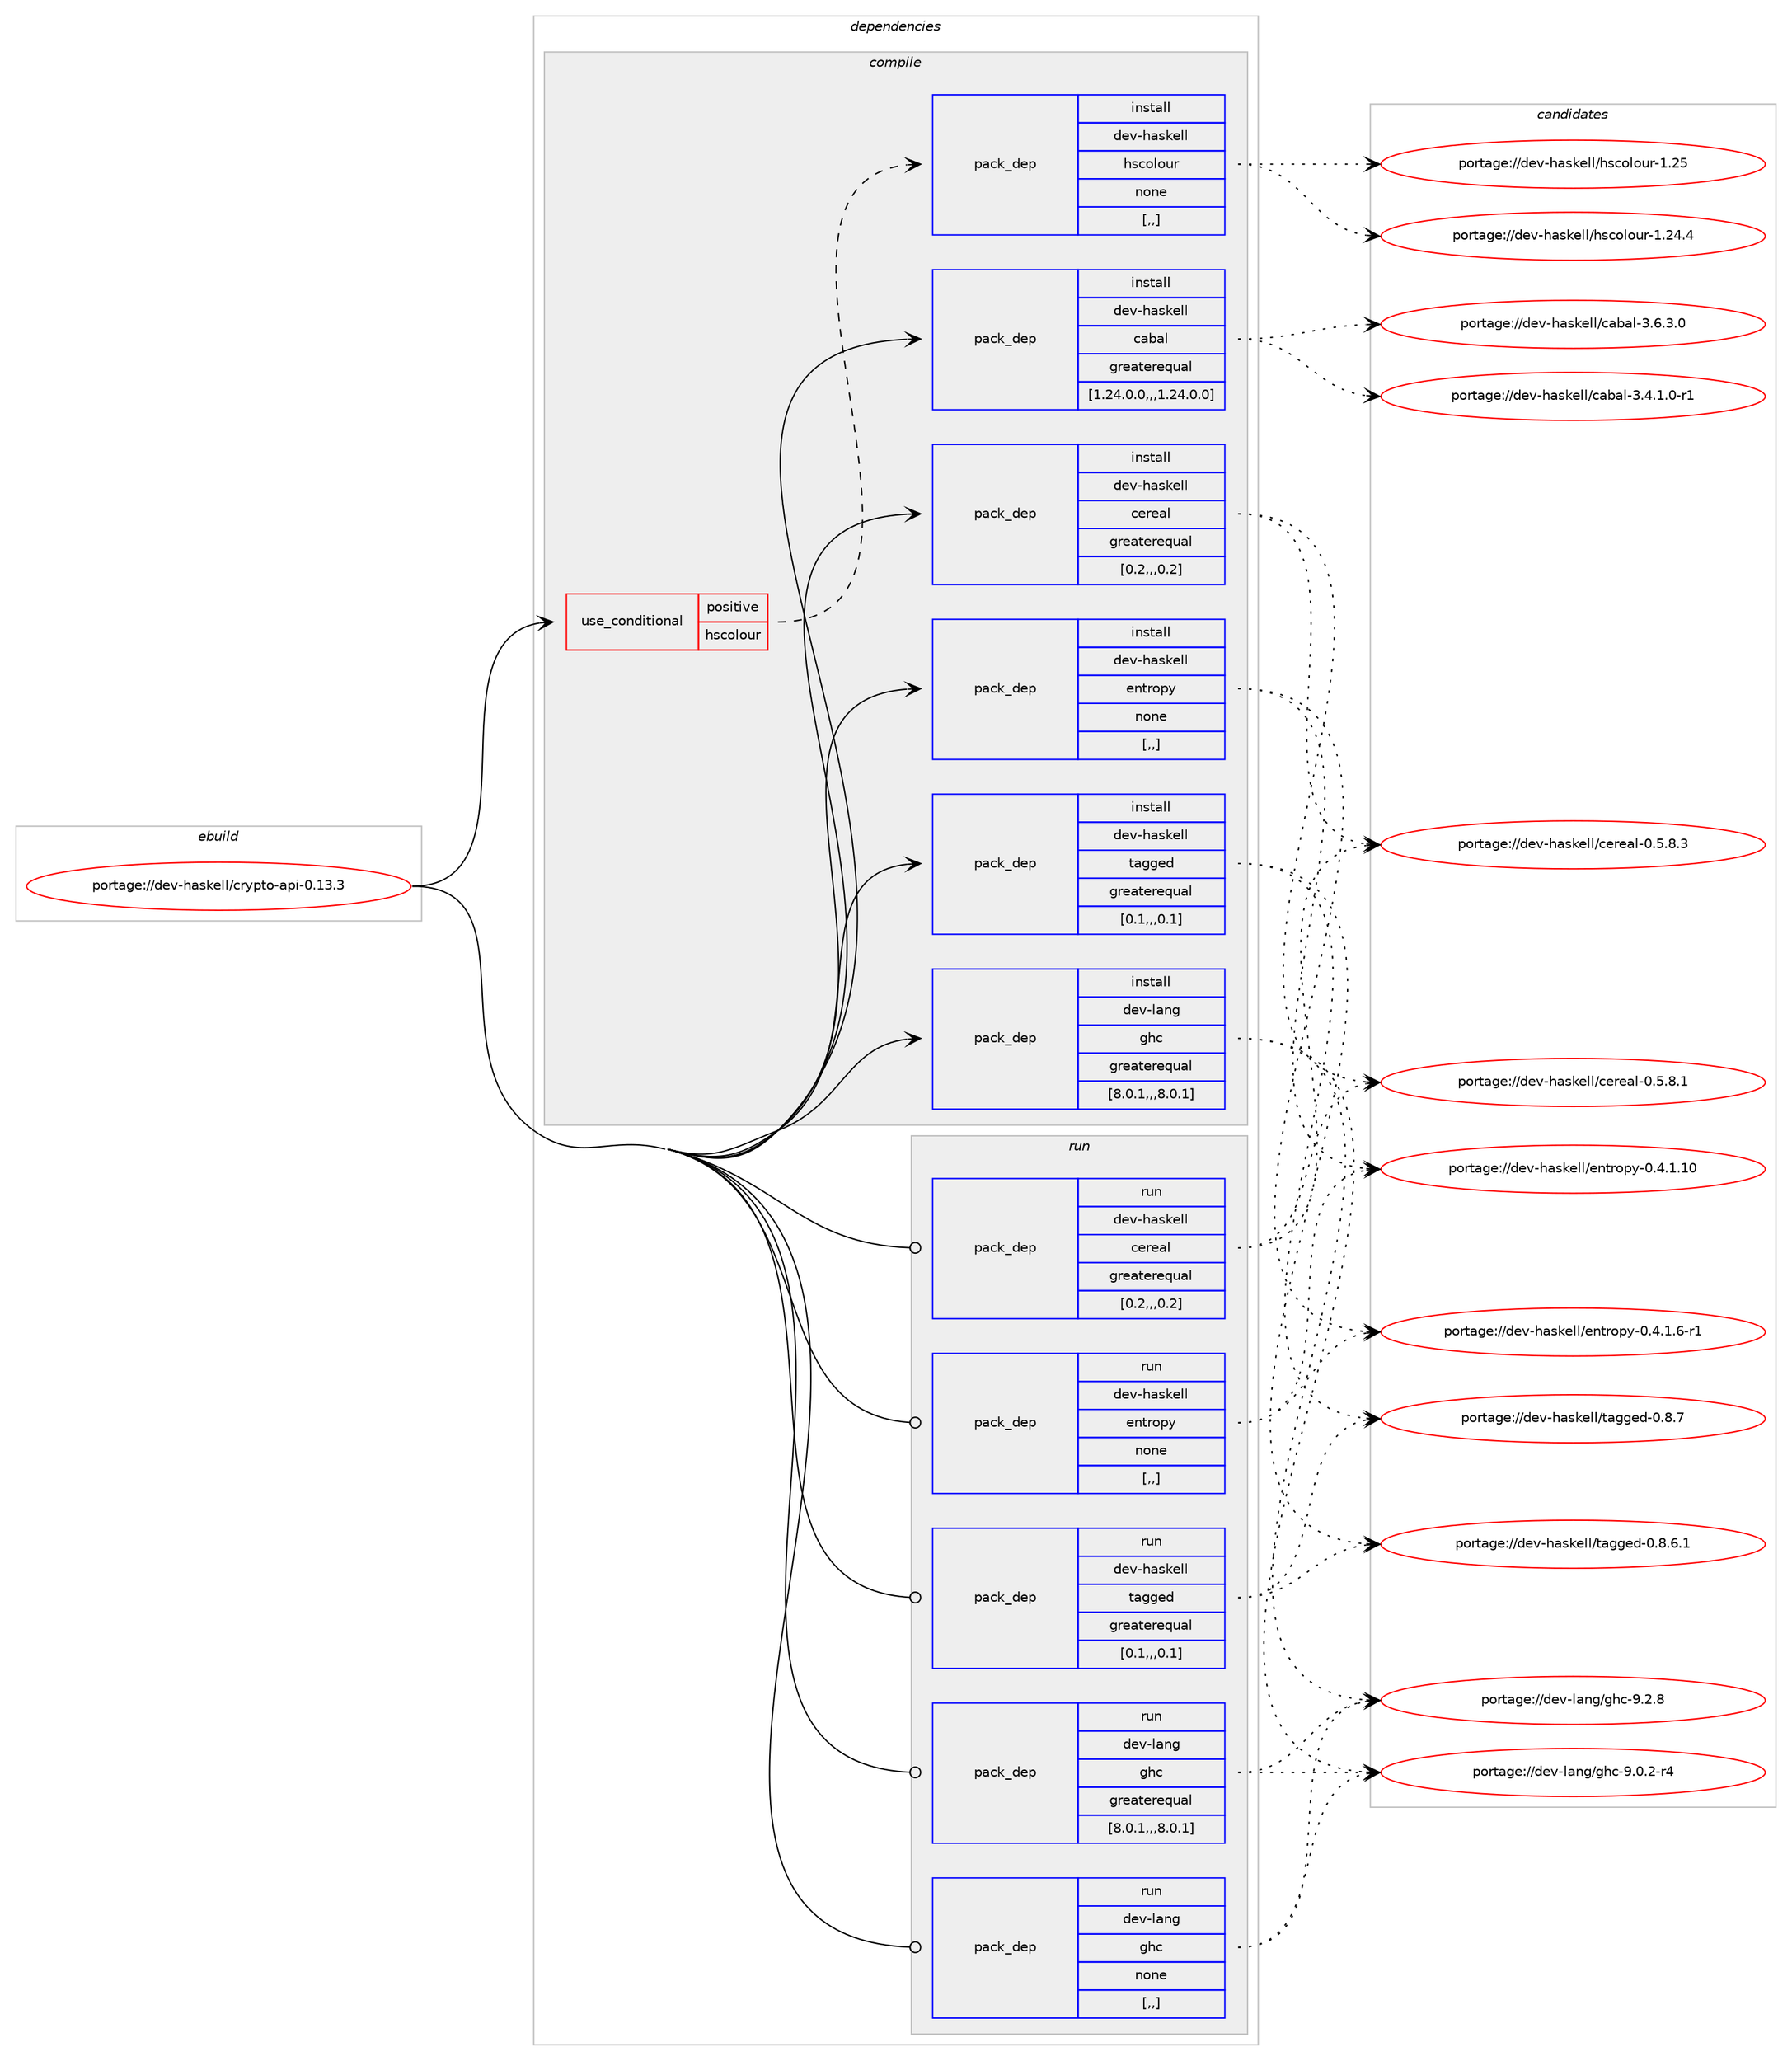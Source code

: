 digraph prolog {

# *************
# Graph options
# *************

newrank=true;
concentrate=true;
compound=true;
graph [rankdir=LR,fontname=Helvetica,fontsize=10,ranksep=1.5];#, ranksep=2.5, nodesep=0.2];
edge  [arrowhead=vee];
node  [fontname=Helvetica,fontsize=10];

# **********
# The ebuild
# **********

subgraph cluster_leftcol {
color=gray;
label=<<i>ebuild</i>>;
id [label="portage://dev-haskell/crypto-api-0.13.3", color=red, width=4, href="../dev-haskell/crypto-api-0.13.3.svg"];
}

# ****************
# The dependencies
# ****************

subgraph cluster_midcol {
color=gray;
label=<<i>dependencies</i>>;
subgraph cluster_compile {
fillcolor="#eeeeee";
style=filled;
label=<<i>compile</i>>;
subgraph cond150427 {
dependency572978 [label=<<TABLE BORDER="0" CELLBORDER="1" CELLSPACING="0" CELLPADDING="4"><TR><TD ROWSPAN="3" CELLPADDING="10">use_conditional</TD></TR><TR><TD>positive</TD></TR><TR><TD>hscolour</TD></TR></TABLE>>, shape=none, color=red];
subgraph pack417983 {
dependency572979 [label=<<TABLE BORDER="0" CELLBORDER="1" CELLSPACING="0" CELLPADDING="4" WIDTH="220"><TR><TD ROWSPAN="6" CELLPADDING="30">pack_dep</TD></TR><TR><TD WIDTH="110">install</TD></TR><TR><TD>dev-haskell</TD></TR><TR><TD>hscolour</TD></TR><TR><TD>none</TD></TR><TR><TD>[,,]</TD></TR></TABLE>>, shape=none, color=blue];
}
dependency572978:e -> dependency572979:w [weight=20,style="dashed",arrowhead="vee"];
}
id:e -> dependency572978:w [weight=20,style="solid",arrowhead="vee"];
subgraph pack417984 {
dependency572980 [label=<<TABLE BORDER="0" CELLBORDER="1" CELLSPACING="0" CELLPADDING="4" WIDTH="220"><TR><TD ROWSPAN="6" CELLPADDING="30">pack_dep</TD></TR><TR><TD WIDTH="110">install</TD></TR><TR><TD>dev-haskell</TD></TR><TR><TD>cabal</TD></TR><TR><TD>greaterequal</TD></TR><TR><TD>[1.24.0.0,,,1.24.0.0]</TD></TR></TABLE>>, shape=none, color=blue];
}
id:e -> dependency572980:w [weight=20,style="solid",arrowhead="vee"];
subgraph pack417985 {
dependency572981 [label=<<TABLE BORDER="0" CELLBORDER="1" CELLSPACING="0" CELLPADDING="4" WIDTH="220"><TR><TD ROWSPAN="6" CELLPADDING="30">pack_dep</TD></TR><TR><TD WIDTH="110">install</TD></TR><TR><TD>dev-haskell</TD></TR><TR><TD>cereal</TD></TR><TR><TD>greaterequal</TD></TR><TR><TD>[0.2,,,0.2]</TD></TR></TABLE>>, shape=none, color=blue];
}
id:e -> dependency572981:w [weight=20,style="solid",arrowhead="vee"];
subgraph pack417986 {
dependency572982 [label=<<TABLE BORDER="0" CELLBORDER="1" CELLSPACING="0" CELLPADDING="4" WIDTH="220"><TR><TD ROWSPAN="6" CELLPADDING="30">pack_dep</TD></TR><TR><TD WIDTH="110">install</TD></TR><TR><TD>dev-haskell</TD></TR><TR><TD>entropy</TD></TR><TR><TD>none</TD></TR><TR><TD>[,,]</TD></TR></TABLE>>, shape=none, color=blue];
}
id:e -> dependency572982:w [weight=20,style="solid",arrowhead="vee"];
subgraph pack417987 {
dependency572983 [label=<<TABLE BORDER="0" CELLBORDER="1" CELLSPACING="0" CELLPADDING="4" WIDTH="220"><TR><TD ROWSPAN="6" CELLPADDING="30">pack_dep</TD></TR><TR><TD WIDTH="110">install</TD></TR><TR><TD>dev-haskell</TD></TR><TR><TD>tagged</TD></TR><TR><TD>greaterequal</TD></TR><TR><TD>[0.1,,,0.1]</TD></TR></TABLE>>, shape=none, color=blue];
}
id:e -> dependency572983:w [weight=20,style="solid",arrowhead="vee"];
subgraph pack417988 {
dependency572984 [label=<<TABLE BORDER="0" CELLBORDER="1" CELLSPACING="0" CELLPADDING="4" WIDTH="220"><TR><TD ROWSPAN="6" CELLPADDING="30">pack_dep</TD></TR><TR><TD WIDTH="110">install</TD></TR><TR><TD>dev-lang</TD></TR><TR><TD>ghc</TD></TR><TR><TD>greaterequal</TD></TR><TR><TD>[8.0.1,,,8.0.1]</TD></TR></TABLE>>, shape=none, color=blue];
}
id:e -> dependency572984:w [weight=20,style="solid",arrowhead="vee"];
}
subgraph cluster_compileandrun {
fillcolor="#eeeeee";
style=filled;
label=<<i>compile and run</i>>;
}
subgraph cluster_run {
fillcolor="#eeeeee";
style=filled;
label=<<i>run</i>>;
subgraph pack417989 {
dependency572985 [label=<<TABLE BORDER="0" CELLBORDER="1" CELLSPACING="0" CELLPADDING="4" WIDTH="220"><TR><TD ROWSPAN="6" CELLPADDING="30">pack_dep</TD></TR><TR><TD WIDTH="110">run</TD></TR><TR><TD>dev-haskell</TD></TR><TR><TD>cereal</TD></TR><TR><TD>greaterequal</TD></TR><TR><TD>[0.2,,,0.2]</TD></TR></TABLE>>, shape=none, color=blue];
}
id:e -> dependency572985:w [weight=20,style="solid",arrowhead="odot"];
subgraph pack417990 {
dependency572986 [label=<<TABLE BORDER="0" CELLBORDER="1" CELLSPACING="0" CELLPADDING="4" WIDTH="220"><TR><TD ROWSPAN="6" CELLPADDING="30">pack_dep</TD></TR><TR><TD WIDTH="110">run</TD></TR><TR><TD>dev-haskell</TD></TR><TR><TD>entropy</TD></TR><TR><TD>none</TD></TR><TR><TD>[,,]</TD></TR></TABLE>>, shape=none, color=blue];
}
id:e -> dependency572986:w [weight=20,style="solid",arrowhead="odot"];
subgraph pack417991 {
dependency572987 [label=<<TABLE BORDER="0" CELLBORDER="1" CELLSPACING="0" CELLPADDING="4" WIDTH="220"><TR><TD ROWSPAN="6" CELLPADDING="30">pack_dep</TD></TR><TR><TD WIDTH="110">run</TD></TR><TR><TD>dev-haskell</TD></TR><TR><TD>tagged</TD></TR><TR><TD>greaterequal</TD></TR><TR><TD>[0.1,,,0.1]</TD></TR></TABLE>>, shape=none, color=blue];
}
id:e -> dependency572987:w [weight=20,style="solid",arrowhead="odot"];
subgraph pack417992 {
dependency572988 [label=<<TABLE BORDER="0" CELLBORDER="1" CELLSPACING="0" CELLPADDING="4" WIDTH="220"><TR><TD ROWSPAN="6" CELLPADDING="30">pack_dep</TD></TR><TR><TD WIDTH="110">run</TD></TR><TR><TD>dev-lang</TD></TR><TR><TD>ghc</TD></TR><TR><TD>greaterequal</TD></TR><TR><TD>[8.0.1,,,8.0.1]</TD></TR></TABLE>>, shape=none, color=blue];
}
id:e -> dependency572988:w [weight=20,style="solid",arrowhead="odot"];
subgraph pack417993 {
dependency572989 [label=<<TABLE BORDER="0" CELLBORDER="1" CELLSPACING="0" CELLPADDING="4" WIDTH="220"><TR><TD ROWSPAN="6" CELLPADDING="30">pack_dep</TD></TR><TR><TD WIDTH="110">run</TD></TR><TR><TD>dev-lang</TD></TR><TR><TD>ghc</TD></TR><TR><TD>none</TD></TR><TR><TD>[,,]</TD></TR></TABLE>>, shape=none, color=blue];
}
id:e -> dependency572989:w [weight=20,style="solid",arrowhead="odot"];
}
}

# **************
# The candidates
# **************

subgraph cluster_choices {
rank=same;
color=gray;
label=<<i>candidates</i>>;

subgraph choice417983 {
color=black;
nodesep=1;
choice100101118451049711510710110810847104115991111081111171144549465053 [label="portage://dev-haskell/hscolour-1.25", color=red, width=4,href="../dev-haskell/hscolour-1.25.svg"];
choice1001011184510497115107101108108471041159911110811111711445494650524652 [label="portage://dev-haskell/hscolour-1.24.4", color=red, width=4,href="../dev-haskell/hscolour-1.24.4.svg"];
dependency572979:e -> choice100101118451049711510710110810847104115991111081111171144549465053:w [style=dotted,weight="100"];
dependency572979:e -> choice1001011184510497115107101108108471041159911110811111711445494650524652:w [style=dotted,weight="100"];
}
subgraph choice417984 {
color=black;
nodesep=1;
choice100101118451049711510710110810847999798971084551465446514648 [label="portage://dev-haskell/cabal-3.6.3.0", color=red, width=4,href="../dev-haskell/cabal-3.6.3.0.svg"];
choice1001011184510497115107101108108479997989710845514652464946484511449 [label="portage://dev-haskell/cabal-3.4.1.0-r1", color=red, width=4,href="../dev-haskell/cabal-3.4.1.0-r1.svg"];
dependency572980:e -> choice100101118451049711510710110810847999798971084551465446514648:w [style=dotted,weight="100"];
dependency572980:e -> choice1001011184510497115107101108108479997989710845514652464946484511449:w [style=dotted,weight="100"];
}
subgraph choice417985 {
color=black;
nodesep=1;
choice10010111845104971151071011081084799101114101971084548465346564651 [label="portage://dev-haskell/cereal-0.5.8.3", color=red, width=4,href="../dev-haskell/cereal-0.5.8.3.svg"];
choice10010111845104971151071011081084799101114101971084548465346564649 [label="portage://dev-haskell/cereal-0.5.8.1", color=red, width=4,href="../dev-haskell/cereal-0.5.8.1.svg"];
dependency572981:e -> choice10010111845104971151071011081084799101114101971084548465346564651:w [style=dotted,weight="100"];
dependency572981:e -> choice10010111845104971151071011081084799101114101971084548465346564649:w [style=dotted,weight="100"];
}
subgraph choice417986 {
color=black;
nodesep=1;
choice100101118451049711510710110810847101110116114111112121454846524649464948 [label="portage://dev-haskell/entropy-0.4.1.10", color=red, width=4,href="../dev-haskell/entropy-0.4.1.10.svg"];
choice10010111845104971151071011081084710111011611411111212145484652464946544511449 [label="portage://dev-haskell/entropy-0.4.1.6-r1", color=red, width=4,href="../dev-haskell/entropy-0.4.1.6-r1.svg"];
dependency572982:e -> choice100101118451049711510710110810847101110116114111112121454846524649464948:w [style=dotted,weight="100"];
dependency572982:e -> choice10010111845104971151071011081084710111011611411111212145484652464946544511449:w [style=dotted,weight="100"];
}
subgraph choice417987 {
color=black;
nodesep=1;
choice10010111845104971151071011081084711697103103101100454846564655 [label="portage://dev-haskell/tagged-0.8.7", color=red, width=4,href="../dev-haskell/tagged-0.8.7.svg"];
choice100101118451049711510710110810847116971031031011004548465646544649 [label="portage://dev-haskell/tagged-0.8.6.1", color=red, width=4,href="../dev-haskell/tagged-0.8.6.1.svg"];
dependency572983:e -> choice10010111845104971151071011081084711697103103101100454846564655:w [style=dotted,weight="100"];
dependency572983:e -> choice100101118451049711510710110810847116971031031011004548465646544649:w [style=dotted,weight="100"];
}
subgraph choice417988 {
color=black;
nodesep=1;
choice10010111845108971101034710310499455746504656 [label="portage://dev-lang/ghc-9.2.8", color=red, width=4,href="../dev-lang/ghc-9.2.8.svg"];
choice100101118451089711010347103104994557464846504511452 [label="portage://dev-lang/ghc-9.0.2-r4", color=red, width=4,href="../dev-lang/ghc-9.0.2-r4.svg"];
dependency572984:e -> choice10010111845108971101034710310499455746504656:w [style=dotted,weight="100"];
dependency572984:e -> choice100101118451089711010347103104994557464846504511452:w [style=dotted,weight="100"];
}
subgraph choice417989 {
color=black;
nodesep=1;
choice10010111845104971151071011081084799101114101971084548465346564651 [label="portage://dev-haskell/cereal-0.5.8.3", color=red, width=4,href="../dev-haskell/cereal-0.5.8.3.svg"];
choice10010111845104971151071011081084799101114101971084548465346564649 [label="portage://dev-haskell/cereal-0.5.8.1", color=red, width=4,href="../dev-haskell/cereal-0.5.8.1.svg"];
dependency572985:e -> choice10010111845104971151071011081084799101114101971084548465346564651:w [style=dotted,weight="100"];
dependency572985:e -> choice10010111845104971151071011081084799101114101971084548465346564649:w [style=dotted,weight="100"];
}
subgraph choice417990 {
color=black;
nodesep=1;
choice100101118451049711510710110810847101110116114111112121454846524649464948 [label="portage://dev-haskell/entropy-0.4.1.10", color=red, width=4,href="../dev-haskell/entropy-0.4.1.10.svg"];
choice10010111845104971151071011081084710111011611411111212145484652464946544511449 [label="portage://dev-haskell/entropy-0.4.1.6-r1", color=red, width=4,href="../dev-haskell/entropy-0.4.1.6-r1.svg"];
dependency572986:e -> choice100101118451049711510710110810847101110116114111112121454846524649464948:w [style=dotted,weight="100"];
dependency572986:e -> choice10010111845104971151071011081084710111011611411111212145484652464946544511449:w [style=dotted,weight="100"];
}
subgraph choice417991 {
color=black;
nodesep=1;
choice10010111845104971151071011081084711697103103101100454846564655 [label="portage://dev-haskell/tagged-0.8.7", color=red, width=4,href="../dev-haskell/tagged-0.8.7.svg"];
choice100101118451049711510710110810847116971031031011004548465646544649 [label="portage://dev-haskell/tagged-0.8.6.1", color=red, width=4,href="../dev-haskell/tagged-0.8.6.1.svg"];
dependency572987:e -> choice10010111845104971151071011081084711697103103101100454846564655:w [style=dotted,weight="100"];
dependency572987:e -> choice100101118451049711510710110810847116971031031011004548465646544649:w [style=dotted,weight="100"];
}
subgraph choice417992 {
color=black;
nodesep=1;
choice10010111845108971101034710310499455746504656 [label="portage://dev-lang/ghc-9.2.8", color=red, width=4,href="../dev-lang/ghc-9.2.8.svg"];
choice100101118451089711010347103104994557464846504511452 [label="portage://dev-lang/ghc-9.0.2-r4", color=red, width=4,href="../dev-lang/ghc-9.0.2-r4.svg"];
dependency572988:e -> choice10010111845108971101034710310499455746504656:w [style=dotted,weight="100"];
dependency572988:e -> choice100101118451089711010347103104994557464846504511452:w [style=dotted,weight="100"];
}
subgraph choice417993 {
color=black;
nodesep=1;
choice10010111845108971101034710310499455746504656 [label="portage://dev-lang/ghc-9.2.8", color=red, width=4,href="../dev-lang/ghc-9.2.8.svg"];
choice100101118451089711010347103104994557464846504511452 [label="portage://dev-lang/ghc-9.0.2-r4", color=red, width=4,href="../dev-lang/ghc-9.0.2-r4.svg"];
dependency572989:e -> choice10010111845108971101034710310499455746504656:w [style=dotted,weight="100"];
dependency572989:e -> choice100101118451089711010347103104994557464846504511452:w [style=dotted,weight="100"];
}
}

}
